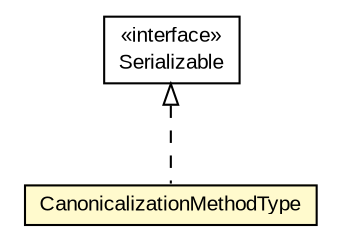 #!/usr/local/bin/dot
#
# Class diagram 
# Generated by UMLGraph version R5_6-24-gf6e263 (http://www.umlgraph.org/)
#

digraph G {
	edge [fontname="arial",fontsize=10,labelfontname="arial",labelfontsize=10];
	node [fontname="arial",fontsize=10,shape=plaintext];
	nodesep=0.25;
	ranksep=0.5;
	// eu.europa.esig.jaxb.xmldsig.CanonicalizationMethodType
	c212437 [label=<<table title="eu.europa.esig.jaxb.xmldsig.CanonicalizationMethodType" border="0" cellborder="1" cellspacing="0" cellpadding="2" port="p" bgcolor="lemonChiffon" href="./CanonicalizationMethodType.html">
		<tr><td><table border="0" cellspacing="0" cellpadding="1">
<tr><td align="center" balign="center"> CanonicalizationMethodType </td></tr>
		</table></td></tr>
		</table>>, URL="./CanonicalizationMethodType.html", fontname="arial", fontcolor="black", fontsize=10.0];
	//eu.europa.esig.jaxb.xmldsig.CanonicalizationMethodType implements java.io.Serializable
	c212612:p -> c212437:p [dir=back,arrowtail=empty,style=dashed];
	// java.io.Serializable
	c212612 [label=<<table title="java.io.Serializable" border="0" cellborder="1" cellspacing="0" cellpadding="2" port="p" href="http://java.sun.com/j2se/1.4.2/docs/api/java/io/Serializable.html">
		<tr><td><table border="0" cellspacing="0" cellpadding="1">
<tr><td align="center" balign="center"> &#171;interface&#187; </td></tr>
<tr><td align="center" balign="center"> Serializable </td></tr>
		</table></td></tr>
		</table>>, URL="http://java.sun.com/j2se/1.4.2/docs/api/java/io/Serializable.html", fontname="arial", fontcolor="black", fontsize=10.0];
}

